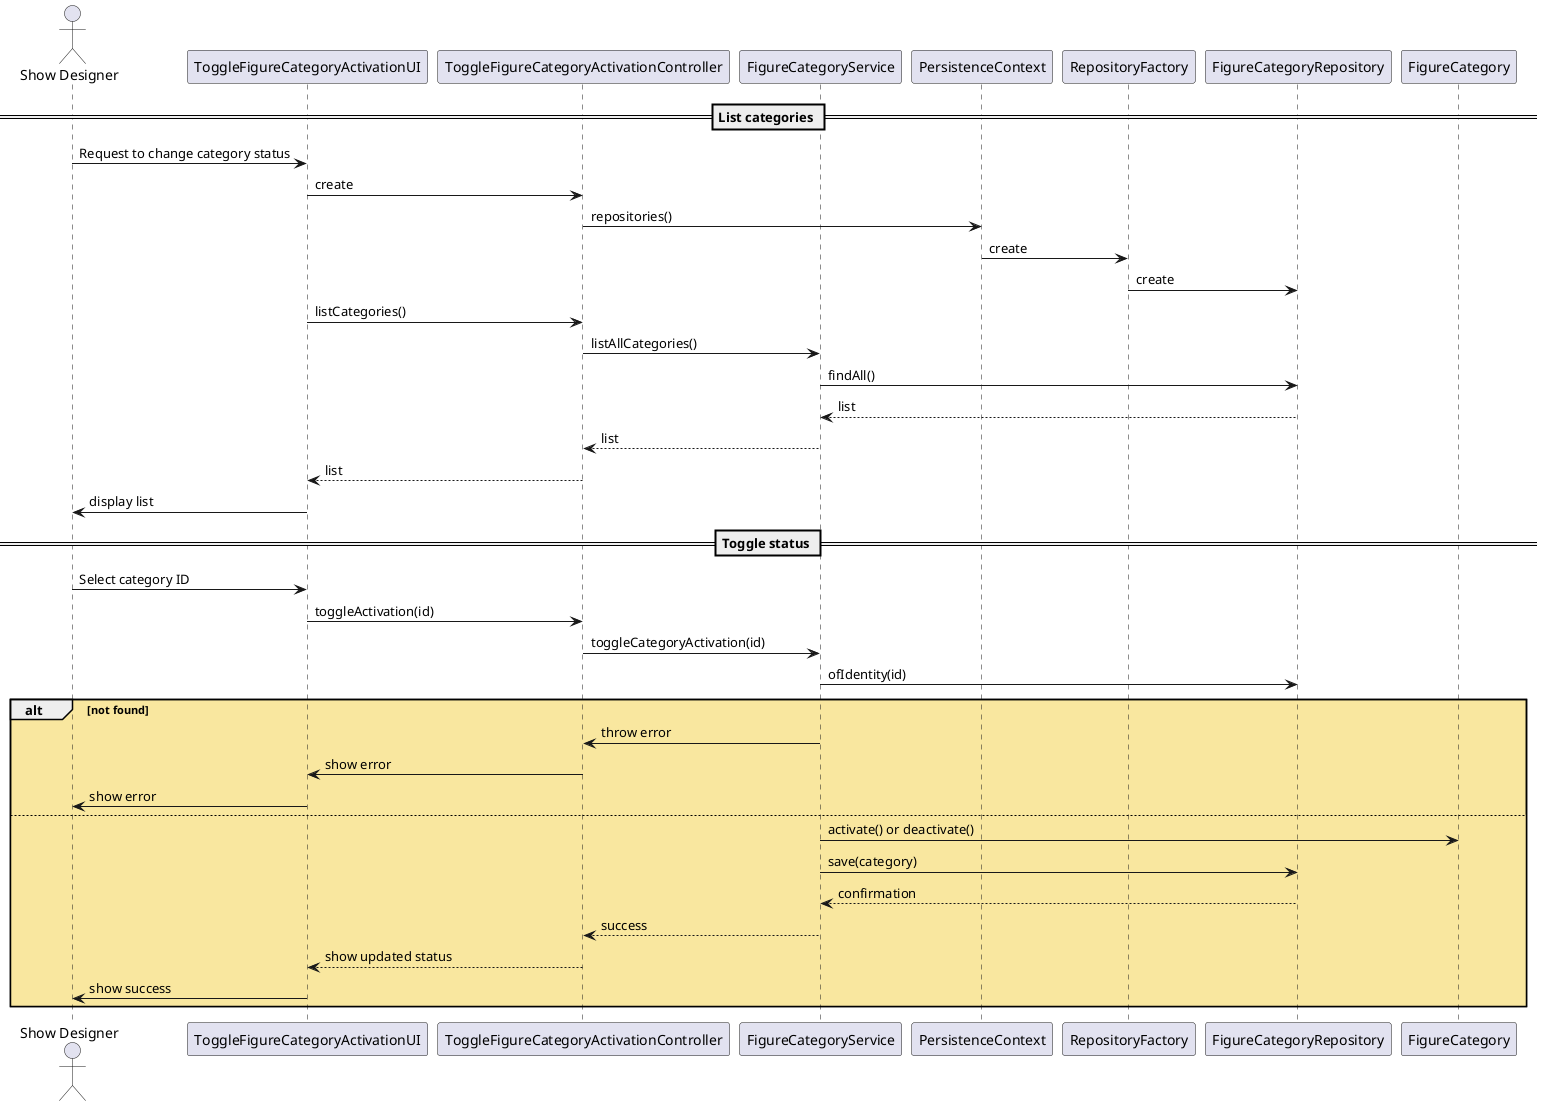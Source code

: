 @startuml
skinparam linetype ortho
skinparam package {
  BackgroundColor #F9E79F
  BorderColor Black
}

actor "Show Designer" as SD
participant "ToggleFigureCategoryActivationUI" as UI
participant "ToggleFigureCategoryActivationController" as Controller
participant "FigureCategoryService" as Service
participant "PersistenceContext" as PC
participant "RepositoryFactory" as RF
participant "FigureCategoryRepository" as Repo

== List categories ==

SD -> UI : Request to change category status
UI -> Controller : create
Controller -> PC : repositories()
PC -> RF : create
RF -> Repo : create
UI -> Controller : listCategories()
Controller -> Service : listAllCategories()
Service -> Repo : findAll()
Repo --> Service : list
Service --> Controller : list
Controller --> UI : list
UI -> SD : display list

== Toggle status ==

SD -> UI : Select category ID
UI -> Controller : toggleActivation(id)
Controller -> Service : toggleCategoryActivation(id)
Service -> Repo : ofIdentity(id)
alt not found
    Service -> Controller : throw error
    Controller -> UI : show error
    UI -> SD : show error
else
    Service -> FigureCategory : activate() or deactivate()
    Service -> Repo : save(category)
    Repo --> Service : confirmation
    Service --> Controller : success
    Controller --> UI : show updated status
    UI -> SD : show success
end
@enduml
